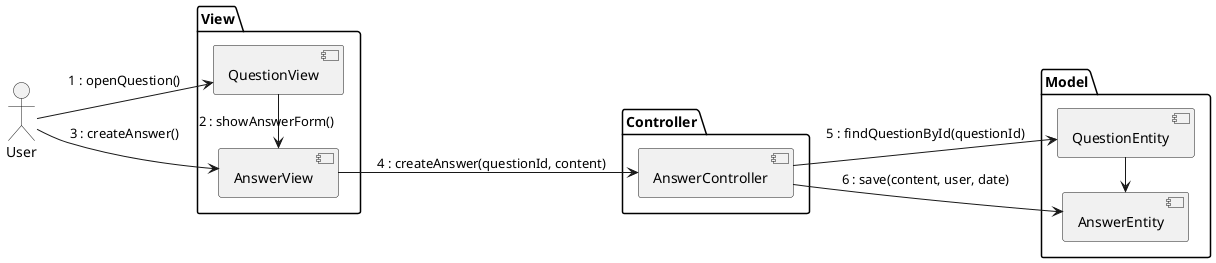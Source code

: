 @startuml

left to right direction

actor User

package View {
    [QuestionView]
    [AnswerView]
}

package Controller {
    [AnswerController]
}

package Model {
    [AnswerEntity]
    [QuestionEntity]
}

User --> [QuestionView] : 1 : openQuestion()
[QuestionView] -right-> [AnswerView] : 2 : showAnswerForm()
User --> [AnswerView] : 3 : createAnswer()
[AnswerView] --> [AnswerController] : 4 : createAnswer(questionId, content)

[AnswerController] --> [QuestionEntity] : 5 : findQuestionById(questionId)
[AnswerController] --> [AnswerEntity] : 6 : save(content, user, date)
[QuestionEntity] -right-> [AnswerEntity]

@enduml

